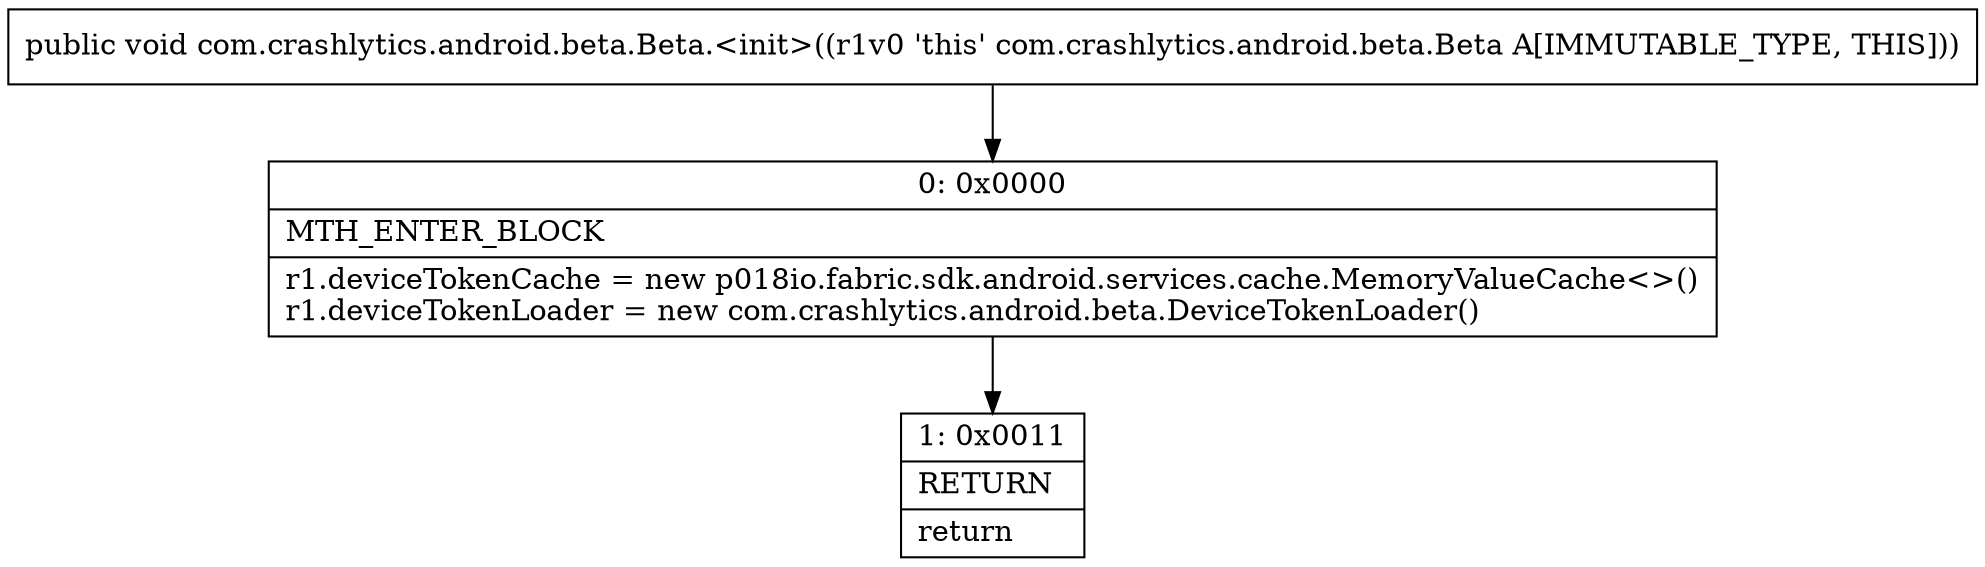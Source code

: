 digraph "CFG forcom.crashlytics.android.beta.Beta.\<init\>()V" {
Node_0 [shape=record,label="{0\:\ 0x0000|MTH_ENTER_BLOCK\l|r1.deviceTokenCache = new p018io.fabric.sdk.android.services.cache.MemoryValueCache\<\>()\lr1.deviceTokenLoader = new com.crashlytics.android.beta.DeviceTokenLoader()\l}"];
Node_1 [shape=record,label="{1\:\ 0x0011|RETURN\l|return\l}"];
MethodNode[shape=record,label="{public void com.crashlytics.android.beta.Beta.\<init\>((r1v0 'this' com.crashlytics.android.beta.Beta A[IMMUTABLE_TYPE, THIS])) }"];
MethodNode -> Node_0;
Node_0 -> Node_1;
}

